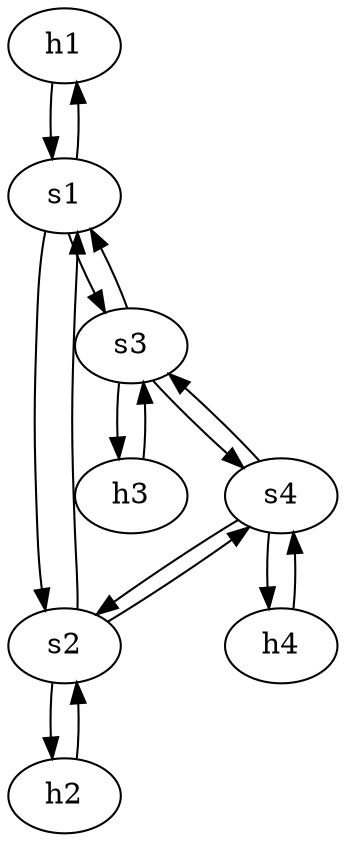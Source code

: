 digraph g1 {
  h1 [type = host, ip = "172.31.1.100"];
  h2 [type = host, ip = "172.31.2.100"];
  h3 [type = host, ip = "172.31.3.100"];
  h4 [type = host, ip = "172.31.4.100"];

  s1 [type = switch, ip = "172.31.1.1", id = 1];
  s2 [type = switch, ip = "172.31.2.1", id = 2];
  s3 [type = switch, ip = "172.31.3.1", id = 3];
  s4 [type = switch, ip = "172.31.4.1", id = 4];

  s1 -> h1 [src_port = 1, dst_port = 1, cost = 1, capacity = "1Gbps"];
  h1 -> s1 [src_port = 1, dst_port = 1, cost = 1, capacity = "1Gbps"];

  s2 -> h2 [src_port = 1, dst_port = 1, cost = 1, capacity = "1Gbps"];
  h2 -> s2 [src_port = 1, dst_port = 1, cost = 1, capacity = "1Gbps"];

  s3 -> h3 [src_port = 1, dst_port = 1, cost = 1, capacity = "1Gbps"];
  h3 -> s3 [src_port = 1, dst_port = 1, cost = 1, capacity = "1Gbps"];

  s4 -> h4 [src_port = 1, dst_port = 1, cost = 1, capacity = "1Gbps"];
  h4 -> s4 [src_port = 1, dst_port = 1, cost = 1, capacity = "1Gbps"];

  s1 -> s2 [src_port = 2, dst_port = 2, cost = 1, capacity = "1Gbps"];
  s1 -> s3 [src_port = 3, dst_port = 3, cost = 1, capacity = "1Gbps"];

  s2 -> s1 [src_port = 2, dst_port = 2, cost = 1, capacity = "1Gbps"];
  s2 -> s4 [src_port = 3, dst_port = 2, cost = 1, capacity = "1Gbps"];

  s3 -> s1 [src_port = 3, dst_port = 3, cost = 1, capacity = "1Gbps"];
  s3 -> s4 [src_port = 2, dst_port = 3, cost = 1, capacity = "1Gbps"];

  s4 -> s2 [src_port = 2, dst_port = 3, cost = 1, capacity = "1Gbps"];
  s4 -> s3 [src_port = 3, dst_port = 2, cost = 1, capacity = "1Gbps"];
}
